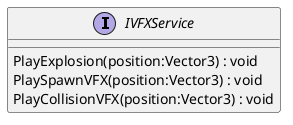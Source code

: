 @startuml
interface IVFXService {
    PlayExplosion(position:Vector3) : void
    PlaySpawnVFX(position:Vector3) : void
    PlayCollisionVFX(position:Vector3) : void
}
@enduml
